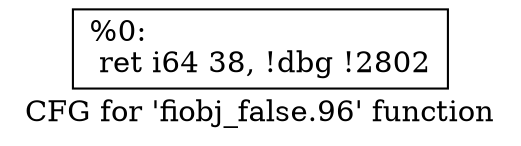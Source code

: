 digraph "CFG for 'fiobj_false.96' function" {
	label="CFG for 'fiobj_false.96' function";

	Node0x556851ff88b0 [shape=record,label="{%0:\l  ret i64 38, !dbg !2802\l}"];
}
